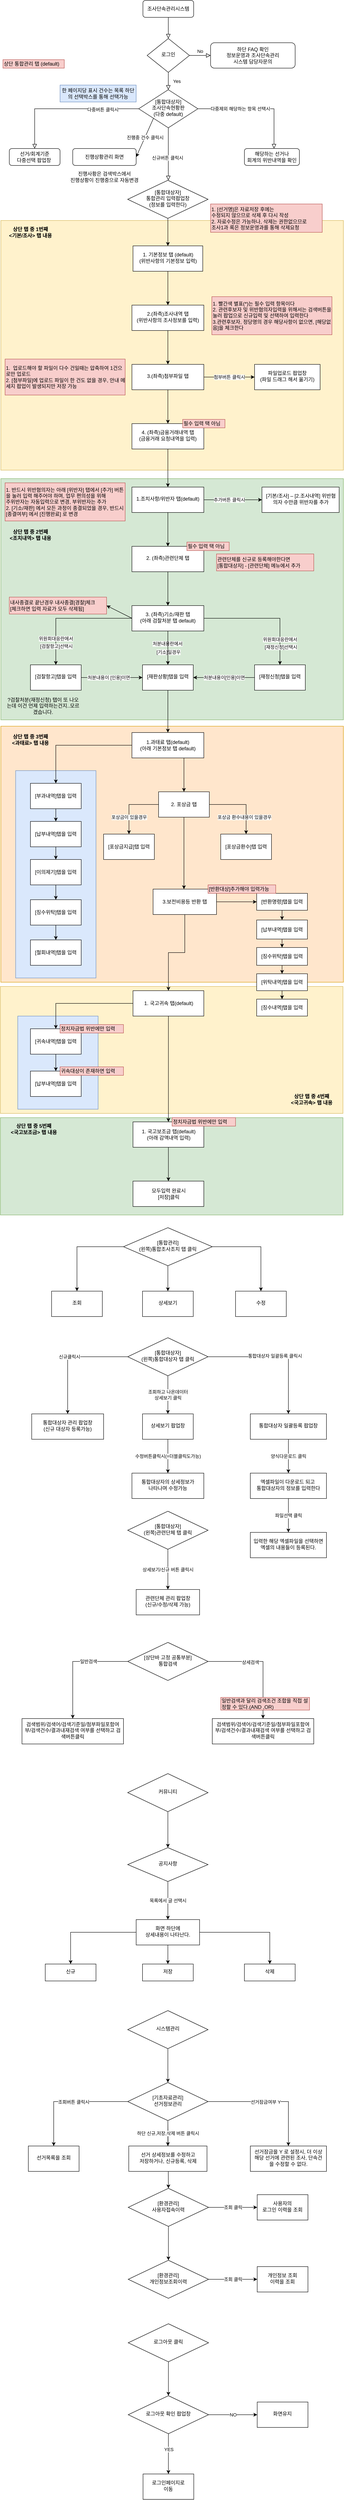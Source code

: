 <mxfile version="14.5.10" type="github">
  <diagram id="C5RBs43oDa-KdzZeNtuy" name="Page-1">
    <mxGraphModel dx="1422" dy="705" grid="1" gridSize="10" guides="1" tooltips="1" connect="1" arrows="1" fold="1" page="1" pageScale="1" pageWidth="827" pageHeight="1169" math="0" shadow="0">
      <root>
        <mxCell id="WIyWlLk6GJQsqaUBKTNV-0" />
        <mxCell id="WIyWlLk6GJQsqaUBKTNV-1" parent="WIyWlLk6GJQsqaUBKTNV-0" />
        <mxCell id="6jBMZ8I1oBQu_9AgyXMn-112" value="" style="rounded=0;whiteSpace=wrap;html=1;fillColor=#d5e8d4;strokeColor=#82b366;" vertex="1" parent="WIyWlLk6GJQsqaUBKTNV-1">
          <mxGeometry x="9" y="2710" width="810" height="230" as="geometry" />
        </mxCell>
        <mxCell id="6jBMZ8I1oBQu_9AgyXMn-110" value="" style="rounded=0;whiteSpace=wrap;html=1;fillColor=#fff2cc;strokeColor=#d6b656;" vertex="1" parent="WIyWlLk6GJQsqaUBKTNV-1">
          <mxGeometry x="9" y="2400" width="810" height="300" as="geometry" />
        </mxCell>
        <mxCell id="6jBMZ8I1oBQu_9AgyXMn-108" value="" style="rounded=0;whiteSpace=wrap;html=1;fillColor=#ffe6cc;strokeColor=#d79b00;" vertex="1" parent="WIyWlLk6GJQsqaUBKTNV-1">
          <mxGeometry x="10" y="1785" width="810" height="605" as="geometry" />
        </mxCell>
        <mxCell id="6jBMZ8I1oBQu_9AgyXMn-78" value="" style="endArrow=classic;html=1;exitX=0.5;exitY=1;exitDx=0;exitDy=0;entryX=0.5;entryY=0;entryDx=0;entryDy=0;" edge="1" parent="WIyWlLk6GJQsqaUBKTNV-1" source="6jBMZ8I1oBQu_9AgyXMn-67" target="6jBMZ8I1oBQu_9AgyXMn-77">
          <mxGeometry width="50" height="50" relative="1" as="geometry">
            <mxPoint x="490" y="5180" as="sourcePoint" />
            <mxPoint x="406" y="5230" as="targetPoint" />
          </mxGeometry>
        </mxCell>
        <mxCell id="6jBMZ8I1oBQu_9AgyXMn-10" value="" style="rounded=0;whiteSpace=wrap;html=1;fillColor=#dae8fc;strokeColor=#6c8ebf;" vertex="1" parent="WIyWlLk6GJQsqaUBKTNV-1">
          <mxGeometry x="50" y="2470" width="190" height="220" as="geometry" />
        </mxCell>
        <mxCell id="VF_8aTGz_swJNqBdA8Xl-92" value="" style="rounded=0;whiteSpace=wrap;html=1;fillColor=#dae8fc;strokeColor=#6c8ebf;" parent="WIyWlLk6GJQsqaUBKTNV-1" vertex="1">
          <mxGeometry x="45" y="1890" width="190" height="490" as="geometry" />
        </mxCell>
        <mxCell id="VF_8aTGz_swJNqBdA8Xl-57" value="" style="rounded=0;whiteSpace=wrap;html=1;fillColor=#d5e8d4;strokeColor=#82b366;" parent="WIyWlLk6GJQsqaUBKTNV-1" vertex="1">
          <mxGeometry x="10" y="1200" width="810" height="570" as="geometry" />
        </mxCell>
        <mxCell id="VF_8aTGz_swJNqBdA8Xl-43" value="" style="rounded=0;whiteSpace=wrap;html=1;fillColor=#fff2cc;strokeColor=#d6b656;" parent="WIyWlLk6GJQsqaUBKTNV-1" vertex="1">
          <mxGeometry x="10" y="590" width="810" height="590" as="geometry" />
        </mxCell>
        <mxCell id="WIyWlLk6GJQsqaUBKTNV-2" value="" style="rounded=0;html=1;jettySize=auto;orthogonalLoop=1;fontSize=11;endArrow=block;endFill=0;endSize=8;strokeWidth=1;shadow=0;labelBackgroundColor=none;edgeStyle=orthogonalEdgeStyle;" parent="WIyWlLk6GJQsqaUBKTNV-1" source="WIyWlLk6GJQsqaUBKTNV-3" target="WIyWlLk6GJQsqaUBKTNV-6" edge="1">
          <mxGeometry relative="1" as="geometry" />
        </mxCell>
        <mxCell id="WIyWlLk6GJQsqaUBKTNV-3" value="조사단속관리시스템" style="rounded=1;whiteSpace=wrap;html=1;fontSize=12;glass=0;strokeWidth=1;shadow=0;" parent="WIyWlLk6GJQsqaUBKTNV-1" vertex="1">
          <mxGeometry x="346" y="70" width="120" height="40" as="geometry" />
        </mxCell>
        <mxCell id="WIyWlLk6GJQsqaUBKTNV-4" value="Yes" style="rounded=0;html=1;jettySize=auto;orthogonalLoop=1;fontSize=11;endArrow=block;endFill=0;endSize=8;strokeWidth=1;shadow=0;labelBackgroundColor=none;edgeStyle=orthogonalEdgeStyle;" parent="WIyWlLk6GJQsqaUBKTNV-1" source="WIyWlLk6GJQsqaUBKTNV-6" target="WIyWlLk6GJQsqaUBKTNV-10" edge="1">
          <mxGeometry y="20" relative="1" as="geometry">
            <mxPoint as="offset" />
          </mxGeometry>
        </mxCell>
        <mxCell id="WIyWlLk6GJQsqaUBKTNV-5" value="No" style="edgeStyle=orthogonalEdgeStyle;rounded=0;html=1;jettySize=auto;orthogonalLoop=1;fontSize=11;endArrow=block;endFill=0;endSize=8;strokeWidth=1;shadow=0;labelBackgroundColor=none;" parent="WIyWlLk6GJQsqaUBKTNV-1" source="WIyWlLk6GJQsqaUBKTNV-6" target="WIyWlLk6GJQsqaUBKTNV-7" edge="1">
          <mxGeometry y="10" relative="1" as="geometry">
            <mxPoint as="offset" />
          </mxGeometry>
        </mxCell>
        <mxCell id="WIyWlLk6GJQsqaUBKTNV-6" value="로그인" style="rhombus;whiteSpace=wrap;html=1;shadow=0;fontFamily=Helvetica;fontSize=12;align=center;strokeWidth=1;spacing=6;spacingTop=-4;" parent="WIyWlLk6GJQsqaUBKTNV-1" vertex="1">
          <mxGeometry x="356" y="160" width="100" height="80" as="geometry" />
        </mxCell>
        <mxCell id="WIyWlLk6GJQsqaUBKTNV-7" value="하단 FAQ 확인&lt;br&gt;정보운영과 조사단속관리 &lt;br&gt;시스템 담당자문의" style="rounded=1;whiteSpace=wrap;html=1;fontSize=12;glass=0;strokeWidth=1;shadow=0;" parent="WIyWlLk6GJQsqaUBKTNV-1" vertex="1">
          <mxGeometry x="506" y="170" width="200" height="60" as="geometry" />
        </mxCell>
        <mxCell id="WIyWlLk6GJQsqaUBKTNV-8" value="" style="rounded=0;html=1;jettySize=auto;orthogonalLoop=1;fontSize=11;endArrow=block;endFill=0;endSize=8;strokeWidth=1;shadow=0;labelBackgroundColor=none;edgeStyle=orthogonalEdgeStyle;entryX=0.5;entryY=0;entryDx=0;entryDy=0;" parent="WIyWlLk6GJQsqaUBKTNV-1" edge="1">
          <mxGeometry x="0.758" y="44" relative="1" as="geometry">
            <mxPoint as="offset" />
            <mxPoint x="406" y="371" as="sourcePoint" />
            <mxPoint x="406" y="495" as="targetPoint" />
            <Array as="points" />
          </mxGeometry>
        </mxCell>
        <mxCell id="VF_8aTGz_swJNqBdA8Xl-21" value="신규버튼 클릭시" style="edgeLabel;html=1;align=center;verticalAlign=middle;resizable=0;points=[];" parent="WIyWlLk6GJQsqaUBKTNV-8" vertex="1" connectable="0">
          <mxGeometry x="0.136" y="-2" relative="1" as="geometry">
            <mxPoint as="offset" />
          </mxGeometry>
        </mxCell>
        <mxCell id="WIyWlLk6GJQsqaUBKTNV-9" value="" style="edgeStyle=orthogonalEdgeStyle;rounded=0;html=1;jettySize=auto;orthogonalLoop=1;fontSize=11;endArrow=block;endFill=0;endSize=8;strokeWidth=1;shadow=0;labelBackgroundColor=none;" parent="WIyWlLk6GJQsqaUBKTNV-1" source="WIyWlLk6GJQsqaUBKTNV-10" target="WIyWlLk6GJQsqaUBKTNV-12" edge="1">
          <mxGeometry y="10" relative="1" as="geometry">
            <mxPoint as="offset" />
            <Array as="points">
              <mxPoint x="656" y="326" />
            </Array>
          </mxGeometry>
        </mxCell>
        <mxCell id="VF_8aTGz_swJNqBdA8Xl-8" value="다중제외 해당하는 항목 선택시" style="edgeLabel;html=1;align=center;verticalAlign=middle;resizable=0;points=[];" parent="WIyWlLk6GJQsqaUBKTNV-9" vertex="1" connectable="0">
          <mxGeometry x="-0.275" relative="1" as="geometry">
            <mxPoint as="offset" />
          </mxGeometry>
        </mxCell>
        <mxCell id="WIyWlLk6GJQsqaUBKTNV-10" value="[통합대상자]&lt;br&gt;조사단속현황판&lt;br&gt;(다중 default)" style="rhombus;whiteSpace=wrap;html=1;shadow=0;fontFamily=Helvetica;fontSize=12;align=center;strokeWidth=1;spacing=6;spacingTop=-4;" parent="WIyWlLk6GJQsqaUBKTNV-1" vertex="1">
          <mxGeometry x="336" y="281" width="140" height="90" as="geometry" />
        </mxCell>
        <mxCell id="WIyWlLk6GJQsqaUBKTNV-12" value=" 해당하는 선거나 &lt;br&gt;회계의 위반내역을 확인" style="rounded=1;whiteSpace=wrap;html=1;fontSize=12;glass=0;strokeWidth=1;shadow=0;" parent="WIyWlLk6GJQsqaUBKTNV-1" vertex="1">
          <mxGeometry x="586" y="420" width="130" height="40" as="geometry" />
        </mxCell>
        <mxCell id="VF_8aTGz_swJNqBdA8Xl-0" value="한 페이지당 표시 건수는 목록 하단의 선택박스를 통해 선택가능" style="text;html=1;strokeColor=#6c8ebf;fillColor=#dae8fc;align=center;verticalAlign=middle;whiteSpace=wrap;rounded=0;" parent="WIyWlLk6GJQsqaUBKTNV-1" vertex="1">
          <mxGeometry x="150" y="270" width="180" height="40" as="geometry" />
        </mxCell>
        <mxCell id="VF_8aTGz_swJNqBdA8Xl-3" value="선거/회계기준 &lt;br&gt;다중선택 팝업창&amp;nbsp;" style="rounded=1;whiteSpace=wrap;html=1;fontSize=12;glass=0;strokeWidth=1;shadow=0;" parent="WIyWlLk6GJQsqaUBKTNV-1" vertex="1">
          <mxGeometry x="30" y="420" width="120" height="40" as="geometry" />
        </mxCell>
        <mxCell id="VF_8aTGz_swJNqBdA8Xl-4" value="" style="edgeStyle=orthogonalEdgeStyle;rounded=0;html=1;jettySize=auto;orthogonalLoop=1;fontSize=11;endArrow=block;endFill=0;endSize=8;strokeWidth=1;shadow=0;labelBackgroundColor=none;exitX=0;exitY=0.5;exitDx=0;exitDy=0;" parent="WIyWlLk6GJQsqaUBKTNV-1" source="WIyWlLk6GJQsqaUBKTNV-10" target="VF_8aTGz_swJNqBdA8Xl-3" edge="1">
          <mxGeometry x="-0.286" y="14" relative="1" as="geometry">
            <mxPoint as="offset" />
            <mxPoint x="486" y="336" as="sourcePoint" />
            <mxPoint x="636" y="420" as="targetPoint" />
          </mxGeometry>
        </mxCell>
        <mxCell id="VF_8aTGz_swJNqBdA8Xl-6" value="다중버튼 클릭시" style="edgeLabel;html=1;align=center;verticalAlign=middle;resizable=0;points=[];" parent="VF_8aTGz_swJNqBdA8Xl-4" vertex="1" connectable="0">
          <mxGeometry x="-0.498" y="2" relative="1" as="geometry">
            <mxPoint as="offset" />
          </mxGeometry>
        </mxCell>
        <mxCell id="VF_8aTGz_swJNqBdA8Xl-11" value="진행상황관리 화면" style="rounded=1;whiteSpace=wrap;html=1;fontSize=12;glass=0;strokeWidth=1;shadow=0;" parent="WIyWlLk6GJQsqaUBKTNV-1" vertex="1">
          <mxGeometry x="180" y="420" width="150" height="40" as="geometry" />
        </mxCell>
        <mxCell id="VF_8aTGz_swJNqBdA8Xl-15" value="진행중 건수 클릭시" style="endArrow=classic;html=1;exitX=0;exitY=1;exitDx=0;exitDy=0;entryX=1;entryY=0.5;entryDx=0;entryDy=0;" parent="WIyWlLk6GJQsqaUBKTNV-1" source="WIyWlLk6GJQsqaUBKTNV-10" target="VF_8aTGz_swJNqBdA8Xl-11" edge="1">
          <mxGeometry width="50" height="50" relative="1" as="geometry">
            <mxPoint x="310" y="500" as="sourcePoint" />
            <mxPoint x="360" y="450" as="targetPoint" />
          </mxGeometry>
        </mxCell>
        <mxCell id="VF_8aTGz_swJNqBdA8Xl-26" value="" style="edgeStyle=orthogonalEdgeStyle;rounded=0;orthogonalLoop=1;jettySize=auto;html=1;" parent="WIyWlLk6GJQsqaUBKTNV-1" source="VF_8aTGz_swJNqBdA8Xl-17" target="VF_8aTGz_swJNqBdA8Xl-25" edge="1">
          <mxGeometry relative="1" as="geometry" />
        </mxCell>
        <mxCell id="VF_8aTGz_swJNqBdA8Xl-17" value="[통합대상자]&lt;br&gt;통합관리 입력팝업창&lt;br&gt;(정보를 입력한다)" style="rhombus;whiteSpace=wrap;html=1;shadow=0;fontFamily=Helvetica;fontSize=12;align=center;strokeWidth=1;spacing=6;spacingTop=-4;" parent="WIyWlLk6GJQsqaUBKTNV-1" vertex="1">
          <mxGeometry x="310" y="495" width="190" height="90" as="geometry" />
        </mxCell>
        <mxCell id="VF_8aTGz_swJNqBdA8Xl-18" value="진행사황은 검색박스에서&lt;br&gt;진행상황이 진행중으로 자동변경" style="text;html=1;strokeColor=none;fillColor=none;align=center;verticalAlign=middle;whiteSpace=wrap;rounded=0;" parent="WIyWlLk6GJQsqaUBKTNV-1" vertex="1">
          <mxGeometry x="165" y="470" width="180" height="34" as="geometry" />
        </mxCell>
        <mxCell id="VF_8aTGz_swJNqBdA8Xl-22" value="1. [선거명]은 자료저장 후에는 &lt;br&gt;수정되지 않으므로 삭제 후 다시 작성&lt;br&gt;2. 자료수정은 가능하나, 삭제는 권한없으므로&lt;br&gt;조사1과 록은 정보운영과를 통해 삭제요청" style="text;html=1;strokeColor=#b85450;fillColor=#f8cecc;align=left;verticalAlign=middle;whiteSpace=wrap;rounded=0;" parent="WIyWlLk6GJQsqaUBKTNV-1" vertex="1">
          <mxGeometry x="506" y="551" width="264" height="67" as="geometry" />
        </mxCell>
        <mxCell id="VF_8aTGz_swJNqBdA8Xl-28" value="" style="edgeStyle=orthogonalEdgeStyle;rounded=0;orthogonalLoop=1;jettySize=auto;html=1;" parent="WIyWlLk6GJQsqaUBKTNV-1" source="VF_8aTGz_swJNqBdA8Xl-25" target="VF_8aTGz_swJNqBdA8Xl-27" edge="1">
          <mxGeometry relative="1" as="geometry" />
        </mxCell>
        <mxCell id="VF_8aTGz_swJNqBdA8Xl-25" value="1. 기본정보 탭 (default)&lt;br&gt;(위반사항의 기본정보 입력)" style="whiteSpace=wrap;html=1;shadow=0;strokeWidth=1;spacing=6;spacingTop=-4;" parent="WIyWlLk6GJQsqaUBKTNV-1" vertex="1">
          <mxGeometry x="322.5" y="650" width="165" height="60" as="geometry" />
        </mxCell>
        <mxCell id="VF_8aTGz_swJNqBdA8Xl-30" value="" style="edgeStyle=orthogonalEdgeStyle;rounded=0;orthogonalLoop=1;jettySize=auto;html=1;" parent="WIyWlLk6GJQsqaUBKTNV-1" source="VF_8aTGz_swJNqBdA8Xl-27" target="VF_8aTGz_swJNqBdA8Xl-29" edge="1">
          <mxGeometry relative="1" as="geometry" />
        </mxCell>
        <mxCell id="VF_8aTGz_swJNqBdA8Xl-27" value="2.(좌측)조사내역 탭&lt;br&gt;(위반사항의 조사정보를 입력)" style="whiteSpace=wrap;html=1;shadow=0;strokeWidth=1;spacing=6;spacingTop=-4;" parent="WIyWlLk6GJQsqaUBKTNV-1" vertex="1">
          <mxGeometry x="320" y="790" width="170" height="60" as="geometry" />
        </mxCell>
        <mxCell id="VF_8aTGz_swJNqBdA8Xl-33" value="첨부버튼 클릭시" style="edgeStyle=orthogonalEdgeStyle;rounded=0;orthogonalLoop=1;jettySize=auto;html=1;" parent="WIyWlLk6GJQsqaUBKTNV-1" source="VF_8aTGz_swJNqBdA8Xl-29" target="VF_8aTGz_swJNqBdA8Xl-32" edge="1">
          <mxGeometry relative="1" as="geometry" />
        </mxCell>
        <mxCell id="VF_8aTGz_swJNqBdA8Xl-36" value="" style="edgeStyle=orthogonalEdgeStyle;rounded=0;orthogonalLoop=1;jettySize=auto;html=1;" parent="WIyWlLk6GJQsqaUBKTNV-1" source="VF_8aTGz_swJNqBdA8Xl-29" target="VF_8aTGz_swJNqBdA8Xl-35" edge="1">
          <mxGeometry relative="1" as="geometry" />
        </mxCell>
        <mxCell id="VF_8aTGz_swJNqBdA8Xl-29" value="3.(좌측)첨부파일 탭" style="whiteSpace=wrap;html=1;shadow=0;strokeWidth=1;spacing=6;spacingTop=-4;" parent="WIyWlLk6GJQsqaUBKTNV-1" vertex="1">
          <mxGeometry x="320" y="930" width="170" height="60" as="geometry" />
        </mxCell>
        <mxCell id="VF_8aTGz_swJNqBdA8Xl-31" value="1. 빨간색 별표(*)는 필수 입력 항목이다&lt;br&gt;2. 관련후보자 및 위반혐의자입력을 위해서는 검색버튼을 눌러 팝업으로 신규입력 및 선택하여 입력한다&lt;br&gt;3.관련후보자, 정당명의 경우 해당사항이 없으면, [해당없음]을 체크한다" style="text;html=1;strokeColor=#b85450;fillColor=#f8cecc;align=left;verticalAlign=middle;whiteSpace=wrap;rounded=0;" parent="WIyWlLk6GJQsqaUBKTNV-1" vertex="1">
          <mxGeometry x="509" y="770" width="284" height="90" as="geometry" />
        </mxCell>
        <mxCell id="VF_8aTGz_swJNqBdA8Xl-32" value="파일업로드 팝업창&lt;br&gt;(파일 드래그 해서 옮기기)" style="whiteSpace=wrap;html=1;shadow=0;strokeWidth=1;spacing=6;spacingTop=-4;" parent="WIyWlLk6GJQsqaUBKTNV-1" vertex="1">
          <mxGeometry x="610" y="930" width="155" height="60" as="geometry" />
        </mxCell>
        <mxCell id="VF_8aTGz_swJNqBdA8Xl-34" value="1.&amp;nbsp; 업로드해야 할 파일이 다수 건일때는 압축하여 1건으로만 업로드&lt;br&gt;2.&amp;nbsp;[첨부파일]에 업로드 파일이 한 건도 없을 경우, 안내 메세지 팝업이 발생되지만 저장 가능" style="text;html=1;strokeColor=#b85450;fillColor=#f8cecc;align=left;verticalAlign=middle;whiteSpace=wrap;rounded=0;" parent="WIyWlLk6GJQsqaUBKTNV-1" vertex="1">
          <mxGeometry x="20" y="917.5" width="284" height="85" as="geometry" />
        </mxCell>
        <mxCell id="VF_8aTGz_swJNqBdA8Xl-38" value="" style="edgeStyle=orthogonalEdgeStyle;rounded=0;orthogonalLoop=1;jettySize=auto;html=1;" parent="WIyWlLk6GJQsqaUBKTNV-1" source="VF_8aTGz_swJNqBdA8Xl-35" target="VF_8aTGz_swJNqBdA8Xl-37" edge="1">
          <mxGeometry relative="1" as="geometry" />
        </mxCell>
        <mxCell id="VF_8aTGz_swJNqBdA8Xl-35" value="4. (좌측)금융거래내역 탭&lt;br&gt;(금융거래 요청내역을 입력)" style="whiteSpace=wrap;html=1;shadow=0;strokeWidth=1;spacing=6;spacingTop=-4;" parent="WIyWlLk6GJQsqaUBKTNV-1" vertex="1">
          <mxGeometry x="320" y="1070" width="170" height="60" as="geometry" />
        </mxCell>
        <mxCell id="VF_8aTGz_swJNqBdA8Xl-47" value="" style="edgeStyle=orthogonalEdgeStyle;rounded=0;orthogonalLoop=1;jettySize=auto;html=1;" parent="WIyWlLk6GJQsqaUBKTNV-1" source="VF_8aTGz_swJNqBdA8Xl-37" target="VF_8aTGz_swJNqBdA8Xl-46" edge="1">
          <mxGeometry relative="1" as="geometry" />
        </mxCell>
        <mxCell id="VF_8aTGz_swJNqBdA8Xl-48" value="추가버튼 클릭시" style="edgeLabel;html=1;align=center;verticalAlign=middle;resizable=0;points=[];" parent="VF_8aTGz_swJNqBdA8Xl-47" vertex="1" connectable="0">
          <mxGeometry x="0.189" y="2" relative="1" as="geometry">
            <mxPoint x="-22" y="2" as="offset" />
          </mxGeometry>
        </mxCell>
        <mxCell id="VF_8aTGz_swJNqBdA8Xl-52" value="" style="edgeStyle=orthogonalEdgeStyle;rounded=0;orthogonalLoop=1;jettySize=auto;html=1;" parent="WIyWlLk6GJQsqaUBKTNV-1" source="VF_8aTGz_swJNqBdA8Xl-37" target="VF_8aTGz_swJNqBdA8Xl-51" edge="1">
          <mxGeometry relative="1" as="geometry" />
        </mxCell>
        <mxCell id="VF_8aTGz_swJNqBdA8Xl-37" value="1.조치사항/위반자 탭(default)" style="whiteSpace=wrap;html=1;shadow=0;strokeWidth=1;spacing=6;spacingTop=-4;" parent="WIyWlLk6GJQsqaUBKTNV-1" vertex="1">
          <mxGeometry x="320" y="1220" width="170" height="60" as="geometry" />
        </mxCell>
        <mxCell id="VF_8aTGz_swJNqBdA8Xl-39" value="필수 입력 택 아님" style="text;html=1;strokeColor=#b85450;fillColor=#f8cecc;align=left;verticalAlign=middle;whiteSpace=wrap;rounded=0;" parent="WIyWlLk6GJQsqaUBKTNV-1" vertex="1">
          <mxGeometry x="440" y="1060" width="100" height="20" as="geometry" />
        </mxCell>
        <mxCell id="VF_8aTGz_swJNqBdA8Xl-44" value="&lt;b&gt;상단 탭 중 1번째 &lt;br&gt;&amp;lt;기본/조사&amp;gt; 탭 내용&lt;/b&gt;" style="text;html=1;strokeColor=none;fillColor=none;align=center;verticalAlign=middle;whiteSpace=wrap;rounded=0;" parent="WIyWlLk6GJQsqaUBKTNV-1" vertex="1">
          <mxGeometry x="20" y="601" width="120" height="34" as="geometry" />
        </mxCell>
        <mxCell id="VF_8aTGz_swJNqBdA8Xl-46" value="&lt;span style=&quot;text-align: left&quot;&gt;[기본/조사] – [2.조사내역] 위반혐의자 수만큼 &lt;/span&gt;위반자를 추가" style="whiteSpace=wrap;html=1;shadow=0;strokeWidth=1;spacing=6;spacingTop=-4;" parent="WIyWlLk6GJQsqaUBKTNV-1" vertex="1">
          <mxGeometry x="627.5" y="1220" width="182.5" height="60" as="geometry" />
        </mxCell>
        <mxCell id="VF_8aTGz_swJNqBdA8Xl-50" value="1. 반드시 위반혐의자는 아래 [위반자] 탭에서 [추가] 버튼을 눌러 입력 해주어야 하며, 업무 편의성을 위해&lt;br&gt; 주위반자는 자동입력으로 변경, 부위반자는 추가&lt;br&gt;2. [기소/재판] 에서 모든 과정이 종결되었을 경우, 반드시 [종결여부] 에서 [진행완료] 로 변경" style="text;html=1;strokeColor=#b85450;fillColor=#f8cecc;align=left;verticalAlign=middle;whiteSpace=wrap;rounded=0;" parent="WIyWlLk6GJQsqaUBKTNV-1" vertex="1">
          <mxGeometry x="20" y="1210" width="284" height="90" as="geometry" />
        </mxCell>
        <mxCell id="VF_8aTGz_swJNqBdA8Xl-56" value="" style="edgeStyle=orthogonalEdgeStyle;rounded=0;orthogonalLoop=1;jettySize=auto;html=1;" parent="WIyWlLk6GJQsqaUBKTNV-1" source="VF_8aTGz_swJNqBdA8Xl-51" target="VF_8aTGz_swJNqBdA8Xl-55" edge="1">
          <mxGeometry relative="1" as="geometry" />
        </mxCell>
        <mxCell id="VF_8aTGz_swJNqBdA8Xl-51" value="2. (좌측)관련단체 탭" style="whiteSpace=wrap;html=1;shadow=0;strokeWidth=1;spacing=6;spacingTop=-4;" parent="WIyWlLk6GJQsqaUBKTNV-1" vertex="1">
          <mxGeometry x="320" y="1360" width="170" height="60" as="geometry" />
        </mxCell>
        <mxCell id="VF_8aTGz_swJNqBdA8Xl-53" value="필수 입력 택 아님" style="text;html=1;strokeColor=#b85450;fillColor=#f8cecc;align=left;verticalAlign=middle;whiteSpace=wrap;rounded=0;" parent="WIyWlLk6GJQsqaUBKTNV-1" vertex="1">
          <mxGeometry x="450" y="1350" width="100" height="20" as="geometry" />
        </mxCell>
        <mxCell id="VF_8aTGz_swJNqBdA8Xl-54" value="관련단체를 신규로 등록해야한다면 &lt;br&gt;[통합대상자] - [관련단체] 메뉴에서 추가" style="text;html=1;strokeColor=#b85450;fillColor=#f8cecc;align=left;verticalAlign=middle;whiteSpace=wrap;rounded=0;" parent="WIyWlLk6GJQsqaUBKTNV-1" vertex="1">
          <mxGeometry x="520" y="1378" width="230" height="40" as="geometry" />
        </mxCell>
        <mxCell id="VF_8aTGz_swJNqBdA8Xl-60" value="" style="edgeStyle=orthogonalEdgeStyle;rounded=0;orthogonalLoop=1;jettySize=auto;html=1;" parent="WIyWlLk6GJQsqaUBKTNV-1" source="VF_8aTGz_swJNqBdA8Xl-55" target="VF_8aTGz_swJNqBdA8Xl-59" edge="1">
          <mxGeometry relative="1" as="geometry" />
        </mxCell>
        <mxCell id="VF_8aTGz_swJNqBdA8Xl-72" value="처분내용란에서" style="edgeLabel;html=1;align=center;verticalAlign=middle;resizable=0;points=[];" parent="VF_8aTGz_swJNqBdA8Xl-60" vertex="1" connectable="0">
          <mxGeometry x="-0.265" y="-1" relative="1" as="geometry">
            <mxPoint as="offset" />
          </mxGeometry>
        </mxCell>
        <mxCell id="VF_8aTGz_swJNqBdA8Xl-73" value="[기소]일경우" style="edgeLabel;html=1;align=center;verticalAlign=middle;resizable=0;points=[];" parent="VF_8aTGz_swJNqBdA8Xl-60" vertex="1" connectable="0">
          <mxGeometry x="0.235" y="1" relative="1" as="geometry">
            <mxPoint as="offset" />
          </mxGeometry>
        </mxCell>
        <mxCell id="VF_8aTGz_swJNqBdA8Xl-62" value="" style="edgeStyle=orthogonalEdgeStyle;rounded=0;orthogonalLoop=1;jettySize=auto;html=1;" parent="WIyWlLk6GJQsqaUBKTNV-1" source="VF_8aTGz_swJNqBdA8Xl-55" target="VF_8aTGz_swJNqBdA8Xl-61" edge="1">
          <mxGeometry relative="1" as="geometry" />
        </mxCell>
        <mxCell id="VF_8aTGz_swJNqBdA8Xl-65" value="[검찰항고]선택시" style="edgeLabel;html=1;align=center;verticalAlign=middle;resizable=0;points=[];" parent="VF_8aTGz_swJNqBdA8Xl-62" vertex="1" connectable="0">
          <mxGeometry x="0.696" y="1" relative="1" as="geometry">
            <mxPoint as="offset" />
          </mxGeometry>
        </mxCell>
        <mxCell id="VF_8aTGz_swJNqBdA8Xl-67" value="위원회대응란에서" style="edgeLabel;html=1;align=center;verticalAlign=middle;resizable=0;points=[];" parent="VF_8aTGz_swJNqBdA8Xl-62" vertex="1" connectable="0">
          <mxGeometry x="0.531" relative="1" as="geometry">
            <mxPoint y="6" as="offset" />
          </mxGeometry>
        </mxCell>
        <mxCell id="VF_8aTGz_swJNqBdA8Xl-64" value="" style="edgeStyle=orthogonalEdgeStyle;rounded=0;orthogonalLoop=1;jettySize=auto;html=1;" parent="WIyWlLk6GJQsqaUBKTNV-1" source="VF_8aTGz_swJNqBdA8Xl-55" target="VF_8aTGz_swJNqBdA8Xl-63" edge="1">
          <mxGeometry relative="1" as="geometry" />
        </mxCell>
        <mxCell id="VF_8aTGz_swJNqBdA8Xl-70" value="위원회대응란에서" style="edgeLabel;html=1;align=center;verticalAlign=middle;resizable=0;points=[];" parent="VF_8aTGz_swJNqBdA8Xl-64" vertex="1" connectable="0">
          <mxGeometry x="0.541" y="-2" relative="1" as="geometry">
            <mxPoint x="2" y="6" as="offset" />
          </mxGeometry>
        </mxCell>
        <mxCell id="VF_8aTGz_swJNqBdA8Xl-71" value="[재정신청]선택시" style="edgeLabel;html=1;align=center;verticalAlign=middle;resizable=0;points=[];" parent="VF_8aTGz_swJNqBdA8Xl-64" vertex="1" connectable="0">
          <mxGeometry x="0.706" y="2" relative="1" as="geometry">
            <mxPoint as="offset" />
          </mxGeometry>
        </mxCell>
        <mxCell id="VF_8aTGz_swJNqBdA8Xl-80" style="edgeStyle=orthogonalEdgeStyle;rounded=0;orthogonalLoop=1;jettySize=auto;html=1;" parent="WIyWlLk6GJQsqaUBKTNV-1" source="VF_8aTGz_swJNqBdA8Xl-55" edge="1">
          <mxGeometry relative="1" as="geometry">
            <mxPoint x="405" y="1800" as="targetPoint" />
          </mxGeometry>
        </mxCell>
        <mxCell id="VF_8aTGz_swJNqBdA8Xl-55" value="3. (좌측)기소/재판 탭&lt;br&gt;(아래 검찰처분 탭 default)" style="whiteSpace=wrap;html=1;shadow=0;strokeWidth=1;spacing=6;spacingTop=-4;" parent="WIyWlLk6GJQsqaUBKTNV-1" vertex="1">
          <mxGeometry x="320" y="1500" width="170" height="60" as="geometry" />
        </mxCell>
        <mxCell id="VF_8aTGz_swJNqBdA8Xl-58" value="&lt;b&gt;상단 탭 중 2번째 &lt;br&gt;&amp;lt;조치내역&amp;gt; 탭 내용&lt;/b&gt;" style="text;html=1;strokeColor=none;fillColor=none;align=center;verticalAlign=middle;whiteSpace=wrap;rounded=0;" parent="WIyWlLk6GJQsqaUBKTNV-1" vertex="1">
          <mxGeometry x="20" y="1316" width="120" height="34" as="geometry" />
        </mxCell>
        <mxCell id="VF_8aTGz_swJNqBdA8Xl-59" value="[재판상황]탭을 입력" style="whiteSpace=wrap;html=1;shadow=0;strokeWidth=1;spacing=6;spacingTop=-4;" parent="WIyWlLk6GJQsqaUBKTNV-1" vertex="1">
          <mxGeometry x="345" y="1640" width="120" height="60" as="geometry" />
        </mxCell>
        <mxCell id="VF_8aTGz_swJNqBdA8Xl-61" value="[검찰항고]탭을 입력" style="whiteSpace=wrap;html=1;shadow=0;strokeWidth=1;spacing=6;spacingTop=-4;" parent="WIyWlLk6GJQsqaUBKTNV-1" vertex="1">
          <mxGeometry x="80" y="1640" width="120" height="60" as="geometry" />
        </mxCell>
        <mxCell id="VF_8aTGz_swJNqBdA8Xl-63" value="[재정신청]탭을 입력" style="whiteSpace=wrap;html=1;shadow=0;strokeWidth=1;spacing=6;spacingTop=-4;" parent="WIyWlLk6GJQsqaUBKTNV-1" vertex="1">
          <mxGeometry x="610" y="1640" width="120" height="60" as="geometry" />
        </mxCell>
        <mxCell id="VF_8aTGz_swJNqBdA8Xl-74" value="내사종결로 끝난경우 내사종결[경찰]체크&lt;br&gt;[체크하면 입력 자료가 모두 삭제됨]" style="text;html=1;strokeColor=#b85450;fillColor=#f8cecc;align=left;verticalAlign=middle;whiteSpace=wrap;rounded=0;" parent="WIyWlLk6GJQsqaUBKTNV-1" vertex="1">
          <mxGeometry x="30" y="1480" width="230" height="40" as="geometry" />
        </mxCell>
        <mxCell id="VF_8aTGz_swJNqBdA8Xl-75" value="" style="endArrow=classic;html=1;entryX=1;entryY=0.5;entryDx=0;entryDy=0;exitX=0;exitY=0.5;exitDx=0;exitDy=0;" parent="WIyWlLk6GJQsqaUBKTNV-1" source="VF_8aTGz_swJNqBdA8Xl-55" target="VF_8aTGz_swJNqBdA8Xl-74" edge="1">
          <mxGeometry width="50" height="50" relative="1" as="geometry">
            <mxPoint x="310" y="1640" as="sourcePoint" />
            <mxPoint x="360" y="1590" as="targetPoint" />
          </mxGeometry>
        </mxCell>
        <mxCell id="VF_8aTGz_swJNqBdA8Xl-76" value="처분내용이 [인용]이면" style="endArrow=classic;html=1;exitX=1;exitY=0.5;exitDx=0;exitDy=0;entryX=0;entryY=0.5;entryDx=0;entryDy=0;" parent="WIyWlLk6GJQsqaUBKTNV-1" source="VF_8aTGz_swJNqBdA8Xl-61" edge="1">
          <mxGeometry x="-0.111" width="50" height="50" relative="1" as="geometry">
            <mxPoint x="210" y="1670" as="sourcePoint" />
            <mxPoint x="345" y="1670" as="targetPoint" />
            <mxPoint as="offset" />
          </mxGeometry>
        </mxCell>
        <mxCell id="VF_8aTGz_swJNqBdA8Xl-77" value="처분내용이[인용]이면" style="endArrow=classic;html=1;exitX=0;exitY=0.5;exitDx=0;exitDy=0;entryX=1;entryY=0.5;entryDx=0;entryDy=0;" parent="WIyWlLk6GJQsqaUBKTNV-1" source="VF_8aTGz_swJNqBdA8Xl-63" target="VF_8aTGz_swJNqBdA8Xl-59" edge="1">
          <mxGeometry width="50" height="50" relative="1" as="geometry">
            <mxPoint x="310" y="1640" as="sourcePoint" />
            <mxPoint x="360" y="1590" as="targetPoint" />
          </mxGeometry>
        </mxCell>
        <mxCell id="VF_8aTGz_swJNqBdA8Xl-78" value="?검찰처분(재정신청) 탭이 또 나오는데 이건 언제 입력하는건지..모르겠습니다." style="text;html=1;strokeColor=none;fillColor=none;align=center;verticalAlign=middle;whiteSpace=wrap;rounded=0;" parent="WIyWlLk6GJQsqaUBKTNV-1" vertex="1">
          <mxGeometry x="20" y="1720" width="180" height="34" as="geometry" />
        </mxCell>
        <mxCell id="VF_8aTGz_swJNqBdA8Xl-83" value="" style="edgeStyle=orthogonalEdgeStyle;rounded=0;orthogonalLoop=1;jettySize=auto;html=1;" parent="WIyWlLk6GJQsqaUBKTNV-1" source="VF_8aTGz_swJNqBdA8Xl-81" target="VF_8aTGz_swJNqBdA8Xl-82" edge="1">
          <mxGeometry relative="1" as="geometry" />
        </mxCell>
        <mxCell id="VF_8aTGz_swJNqBdA8Xl-94" value="" style="edgeStyle=orthogonalEdgeStyle;rounded=0;orthogonalLoop=1;jettySize=auto;html=1;" parent="WIyWlLk6GJQsqaUBKTNV-1" source="VF_8aTGz_swJNqBdA8Xl-81" target="VF_8aTGz_swJNqBdA8Xl-93" edge="1">
          <mxGeometry relative="1" as="geometry">
            <Array as="points">
              <mxPoint x="443" y="1900" />
              <mxPoint x="443" y="1900" />
            </Array>
          </mxGeometry>
        </mxCell>
        <mxCell id="VF_8aTGz_swJNqBdA8Xl-81" value="1.과태료 탭(default)&lt;br&gt;(아래 기본정보 탭 default)" style="rounded=0;whiteSpace=wrap;html=1;" parent="WIyWlLk6GJQsqaUBKTNV-1" vertex="1">
          <mxGeometry x="320" y="1800" width="170" height="60" as="geometry" />
        </mxCell>
        <mxCell id="VF_8aTGz_swJNqBdA8Xl-85" value="" style="edgeStyle=orthogonalEdgeStyle;rounded=0;orthogonalLoop=1;jettySize=auto;html=1;" parent="WIyWlLk6GJQsqaUBKTNV-1" source="VF_8aTGz_swJNqBdA8Xl-82" target="VF_8aTGz_swJNqBdA8Xl-84" edge="1">
          <mxGeometry relative="1" as="geometry" />
        </mxCell>
        <mxCell id="VF_8aTGz_swJNqBdA8Xl-82" value="[부과내역]탭을 입력" style="whiteSpace=wrap;html=1;rounded=0;" parent="WIyWlLk6GJQsqaUBKTNV-1" vertex="1">
          <mxGeometry x="80" y="1920" width="120" height="60" as="geometry" />
        </mxCell>
        <mxCell id="VF_8aTGz_swJNqBdA8Xl-87" value="" style="edgeStyle=orthogonalEdgeStyle;rounded=0;orthogonalLoop=1;jettySize=auto;html=1;" parent="WIyWlLk6GJQsqaUBKTNV-1" source="VF_8aTGz_swJNqBdA8Xl-84" target="VF_8aTGz_swJNqBdA8Xl-86" edge="1">
          <mxGeometry relative="1" as="geometry" />
        </mxCell>
        <mxCell id="VF_8aTGz_swJNqBdA8Xl-84" value="[납부내역]탭을 입력" style="whiteSpace=wrap;html=1;rounded=0;" parent="WIyWlLk6GJQsqaUBKTNV-1" vertex="1">
          <mxGeometry x="80" y="2010" width="120" height="60" as="geometry" />
        </mxCell>
        <mxCell id="VF_8aTGz_swJNqBdA8Xl-89" value="" style="edgeStyle=orthogonalEdgeStyle;rounded=0;orthogonalLoop=1;jettySize=auto;html=1;" parent="WIyWlLk6GJQsqaUBKTNV-1" source="VF_8aTGz_swJNqBdA8Xl-86" target="VF_8aTGz_swJNqBdA8Xl-88" edge="1">
          <mxGeometry relative="1" as="geometry" />
        </mxCell>
        <mxCell id="VF_8aTGz_swJNqBdA8Xl-86" value="[이의제기]탭을 입력" style="whiteSpace=wrap;html=1;rounded=0;" parent="WIyWlLk6GJQsqaUBKTNV-1" vertex="1">
          <mxGeometry x="80" y="2100" width="120" height="60" as="geometry" />
        </mxCell>
        <mxCell id="VF_8aTGz_swJNqBdA8Xl-91" value="" style="edgeStyle=orthogonalEdgeStyle;rounded=0;orthogonalLoop=1;jettySize=auto;html=1;" parent="WIyWlLk6GJQsqaUBKTNV-1" source="VF_8aTGz_swJNqBdA8Xl-88" target="VF_8aTGz_swJNqBdA8Xl-90" edge="1">
          <mxGeometry relative="1" as="geometry" />
        </mxCell>
        <mxCell id="VF_8aTGz_swJNqBdA8Xl-88" value="[징수위탁]탭을 입력" style="whiteSpace=wrap;html=1;rounded=0;" parent="WIyWlLk6GJQsqaUBKTNV-1" vertex="1">
          <mxGeometry x="80" y="2195" width="120" height="60" as="geometry" />
        </mxCell>
        <mxCell id="VF_8aTGz_swJNqBdA8Xl-90" value="[철회내역]탭을 입력" style="whiteSpace=wrap;html=1;rounded=0;" parent="WIyWlLk6GJQsqaUBKTNV-1" vertex="1">
          <mxGeometry x="80" y="2290" width="120" height="60" as="geometry" />
        </mxCell>
        <mxCell id="VF_8aTGz_swJNqBdA8Xl-96" value="" style="edgeStyle=orthogonalEdgeStyle;rounded=0;orthogonalLoop=1;jettySize=auto;html=1;" parent="WIyWlLk6GJQsqaUBKTNV-1" source="VF_8aTGz_swJNqBdA8Xl-93" target="VF_8aTGz_swJNqBdA8Xl-95" edge="1">
          <mxGeometry relative="1" as="geometry" />
        </mxCell>
        <mxCell id="VF_8aTGz_swJNqBdA8Xl-97" value="포상금이 있을경우" style="edgeLabel;html=1;align=center;verticalAlign=middle;resizable=0;points=[];" parent="VF_8aTGz_swJNqBdA8Xl-96" vertex="1" connectable="0">
          <mxGeometry x="0.323" y="2" relative="1" as="geometry">
            <mxPoint x="-2" y="7" as="offset" />
          </mxGeometry>
        </mxCell>
        <mxCell id="VF_8aTGz_swJNqBdA8Xl-99" value="" style="edgeStyle=orthogonalEdgeStyle;rounded=0;orthogonalLoop=1;jettySize=auto;html=1;" parent="WIyWlLk6GJQsqaUBKTNV-1" source="VF_8aTGz_swJNqBdA8Xl-93" target="VF_8aTGz_swJNqBdA8Xl-98" edge="1">
          <mxGeometry relative="1" as="geometry" />
        </mxCell>
        <mxCell id="VF_8aTGz_swJNqBdA8Xl-100" value="포상금 환수내용이 있을경우" style="edgeLabel;html=1;align=center;verticalAlign=middle;resizable=0;points=[];" parent="VF_8aTGz_swJNqBdA8Xl-99" vertex="1" connectable="0">
          <mxGeometry x="0.702" y="-2" relative="1" as="geometry">
            <mxPoint x="-2" y="-17" as="offset" />
          </mxGeometry>
        </mxCell>
        <mxCell id="VF_8aTGz_swJNqBdA8Xl-93" value="2. 포상금 탭" style="whiteSpace=wrap;html=1;rounded=0;" parent="WIyWlLk6GJQsqaUBKTNV-1" vertex="1">
          <mxGeometry x="383" y="1940" width="120" height="60" as="geometry" />
        </mxCell>
        <mxCell id="VF_8aTGz_swJNqBdA8Xl-95" value="[포상금지급]탭 입력" style="whiteSpace=wrap;html=1;rounded=0;" parent="WIyWlLk6GJQsqaUBKTNV-1" vertex="1">
          <mxGeometry x="253" y="2040" width="120" height="60" as="geometry" />
        </mxCell>
        <mxCell id="VF_8aTGz_swJNqBdA8Xl-98" value="[포상금환수]탭 입력" style="whiteSpace=wrap;html=1;rounded=0;" parent="WIyWlLk6GJQsqaUBKTNV-1" vertex="1">
          <mxGeometry x="530" y="2040" width="120" height="60" as="geometry" />
        </mxCell>
        <mxCell id="6jBMZ8I1oBQu_9AgyXMn-1" value="" style="edgeStyle=orthogonalEdgeStyle;rounded=0;orthogonalLoop=1;jettySize=auto;html=1;" edge="1" parent="WIyWlLk6GJQsqaUBKTNV-1" source="VF_8aTGz_swJNqBdA8Xl-101" target="6jBMZ8I1oBQu_9AgyXMn-0">
          <mxGeometry relative="1" as="geometry" />
        </mxCell>
        <mxCell id="6jBMZ8I1oBQu_9AgyXMn-97" value="" style="edgeStyle=orthogonalEdgeStyle;rounded=0;orthogonalLoop=1;jettySize=auto;html=1;" edge="1" parent="WIyWlLk6GJQsqaUBKTNV-1" source="VF_8aTGz_swJNqBdA8Xl-101" target="6jBMZ8I1oBQu_9AgyXMn-96">
          <mxGeometry relative="1" as="geometry" />
        </mxCell>
        <mxCell id="VF_8aTGz_swJNqBdA8Xl-101" value="3.보전비용등 반환 탭" style="whiteSpace=wrap;html=1;rounded=0;" parent="WIyWlLk6GJQsqaUBKTNV-1" vertex="1">
          <mxGeometry x="370" y="2170" width="150" height="60" as="geometry" />
        </mxCell>
        <mxCell id="VF_8aTGz_swJNqBdA8Xl-103" value="" style="endArrow=classic;html=1;exitX=0.5;exitY=1;exitDx=0;exitDy=0;" parent="WIyWlLk6GJQsqaUBKTNV-1" source="VF_8aTGz_swJNqBdA8Xl-93" edge="1">
          <mxGeometry width="50" height="50" relative="1" as="geometry">
            <mxPoint x="330" y="2030" as="sourcePoint" />
            <mxPoint x="443" y="2170" as="targetPoint" />
          </mxGeometry>
        </mxCell>
        <mxCell id="6jBMZ8I1oBQu_9AgyXMn-5" value="" style="edgeStyle=orthogonalEdgeStyle;rounded=0;orthogonalLoop=1;jettySize=auto;html=1;" edge="1" parent="WIyWlLk6GJQsqaUBKTNV-1" source="6jBMZ8I1oBQu_9AgyXMn-0" target="6jBMZ8I1oBQu_9AgyXMn-4">
          <mxGeometry relative="1" as="geometry" />
        </mxCell>
        <mxCell id="6jBMZ8I1oBQu_9AgyXMn-14" value="" style="edgeStyle=orthogonalEdgeStyle;rounded=0;orthogonalLoop=1;jettySize=auto;html=1;" edge="1" parent="WIyWlLk6GJQsqaUBKTNV-1" source="6jBMZ8I1oBQu_9AgyXMn-0" target="6jBMZ8I1oBQu_9AgyXMn-13">
          <mxGeometry relative="1" as="geometry" />
        </mxCell>
        <mxCell id="6jBMZ8I1oBQu_9AgyXMn-0" value="1. 국고귀속 탭(default)" style="whiteSpace=wrap;html=1;rounded=0;" vertex="1" parent="WIyWlLk6GJQsqaUBKTNV-1">
          <mxGeometry x="322.5" y="2410" width="167.5" height="60" as="geometry" />
        </mxCell>
        <mxCell id="6jBMZ8I1oBQu_9AgyXMn-7" value="" style="edgeStyle=orthogonalEdgeStyle;rounded=0;orthogonalLoop=1;jettySize=auto;html=1;" edge="1" parent="WIyWlLk6GJQsqaUBKTNV-1" source="6jBMZ8I1oBQu_9AgyXMn-4" target="6jBMZ8I1oBQu_9AgyXMn-6">
          <mxGeometry relative="1" as="geometry" />
        </mxCell>
        <mxCell id="6jBMZ8I1oBQu_9AgyXMn-4" value="[귀속내역]탭을 입력" style="whiteSpace=wrap;html=1;rounded=0;" vertex="1" parent="WIyWlLk6GJQsqaUBKTNV-1">
          <mxGeometry x="80" y="2500" width="120" height="60" as="geometry" />
        </mxCell>
        <mxCell id="6jBMZ8I1oBQu_9AgyXMn-6" value="[납부내역]탭을 입력" style="whiteSpace=wrap;html=1;rounded=0;" vertex="1" parent="WIyWlLk6GJQsqaUBKTNV-1">
          <mxGeometry x="80" y="2600" width="120" height="60" as="geometry" />
        </mxCell>
        <mxCell id="6jBMZ8I1oBQu_9AgyXMn-8" value="정치자금법 위반에만 입력" style="text;html=1;strokeColor=#b85450;fillColor=#f8cecc;align=left;verticalAlign=middle;whiteSpace=wrap;rounded=0;" vertex="1" parent="WIyWlLk6GJQsqaUBKTNV-1">
          <mxGeometry x="150" y="2490" width="150" height="20" as="geometry" />
        </mxCell>
        <mxCell id="6jBMZ8I1oBQu_9AgyXMn-9" value="귀속대상이 존재하면 입력" style="text;html=1;strokeColor=#b85450;fillColor=#f8cecc;align=left;verticalAlign=middle;whiteSpace=wrap;rounded=0;" vertex="1" parent="WIyWlLk6GJQsqaUBKTNV-1">
          <mxGeometry x="150" y="2590" width="150" height="20" as="geometry" />
        </mxCell>
        <mxCell id="6jBMZ8I1oBQu_9AgyXMn-17" value="" style="edgeStyle=orthogonalEdgeStyle;rounded=0;orthogonalLoop=1;jettySize=auto;html=1;" edge="1" parent="WIyWlLk6GJQsqaUBKTNV-1" source="6jBMZ8I1oBQu_9AgyXMn-13" target="6jBMZ8I1oBQu_9AgyXMn-16">
          <mxGeometry relative="1" as="geometry" />
        </mxCell>
        <mxCell id="6jBMZ8I1oBQu_9AgyXMn-13" value="1. 국고보조금 탭(default)&lt;br&gt;(아래 감액내역 입력)" style="whiteSpace=wrap;html=1;rounded=0;" vertex="1" parent="WIyWlLk6GJQsqaUBKTNV-1">
          <mxGeometry x="322.5" y="2720" width="167.5" height="60" as="geometry" />
        </mxCell>
        <mxCell id="6jBMZ8I1oBQu_9AgyXMn-15" value="정치자금법 위반에만 입력" style="text;html=1;strokeColor=#b85450;fillColor=#f8cecc;align=left;verticalAlign=middle;whiteSpace=wrap;rounded=0;" vertex="1" parent="WIyWlLk6GJQsqaUBKTNV-1">
          <mxGeometry x="415" y="2710" width="150" height="20" as="geometry" />
        </mxCell>
        <mxCell id="6jBMZ8I1oBQu_9AgyXMn-16" value="모두입력 완료시 &lt;br&gt;[저장]클릭" style="whiteSpace=wrap;html=1;rounded=0;" vertex="1" parent="WIyWlLk6GJQsqaUBKTNV-1">
          <mxGeometry x="322.5" y="2860" width="167.5" height="60" as="geometry" />
        </mxCell>
        <mxCell id="6jBMZ8I1oBQu_9AgyXMn-23" value="" style="edgeStyle=orthogonalEdgeStyle;rounded=0;orthogonalLoop=1;jettySize=auto;html=1;" edge="1" parent="WIyWlLk6GJQsqaUBKTNV-1" source="6jBMZ8I1oBQu_9AgyXMn-21" target="6jBMZ8I1oBQu_9AgyXMn-22">
          <mxGeometry relative="1" as="geometry" />
        </mxCell>
        <mxCell id="6jBMZ8I1oBQu_9AgyXMn-25" value="" style="edgeStyle=orthogonalEdgeStyle;rounded=0;orthogonalLoop=1;jettySize=auto;html=1;" edge="1" parent="WIyWlLk6GJQsqaUBKTNV-1" source="6jBMZ8I1oBQu_9AgyXMn-21" target="6jBMZ8I1oBQu_9AgyXMn-24">
          <mxGeometry relative="1" as="geometry" />
        </mxCell>
        <mxCell id="6jBMZ8I1oBQu_9AgyXMn-27" value="" style="edgeStyle=orthogonalEdgeStyle;rounded=0;orthogonalLoop=1;jettySize=auto;html=1;" edge="1" parent="WIyWlLk6GJQsqaUBKTNV-1" source="6jBMZ8I1oBQu_9AgyXMn-21" target="6jBMZ8I1oBQu_9AgyXMn-26">
          <mxGeometry relative="1" as="geometry" />
        </mxCell>
        <mxCell id="6jBMZ8I1oBQu_9AgyXMn-21" value="[통합관리]&lt;br&gt;(왼쪽)통합조사조치 탭 클릭" style="rhombus;whiteSpace=wrap;html=1;shadow=0;fontFamily=Helvetica;fontSize=12;align=center;strokeWidth=1;spacing=6;spacingTop=-4;" vertex="1" parent="WIyWlLk6GJQsqaUBKTNV-1">
          <mxGeometry x="300" y="2970" width="210" height="90" as="geometry" />
        </mxCell>
        <mxCell id="6jBMZ8I1oBQu_9AgyXMn-22" value="상세보기" style="whiteSpace=wrap;html=1;shadow=0;strokeWidth=1;spacing=6;spacingTop=-4;" vertex="1" parent="WIyWlLk6GJQsqaUBKTNV-1">
          <mxGeometry x="345" y="3120" width="120" height="60" as="geometry" />
        </mxCell>
        <mxCell id="6jBMZ8I1oBQu_9AgyXMn-24" value="조회" style="whiteSpace=wrap;html=1;shadow=0;strokeWidth=1;spacing=6;spacingTop=-4;" vertex="1" parent="WIyWlLk6GJQsqaUBKTNV-1">
          <mxGeometry x="130" y="3120" width="120" height="60" as="geometry" />
        </mxCell>
        <mxCell id="6jBMZ8I1oBQu_9AgyXMn-26" value="수정" style="whiteSpace=wrap;html=1;shadow=0;strokeWidth=1;spacing=6;spacingTop=-4;" vertex="1" parent="WIyWlLk6GJQsqaUBKTNV-1">
          <mxGeometry x="565" y="3120" width="120" height="60" as="geometry" />
        </mxCell>
        <mxCell id="6jBMZ8I1oBQu_9AgyXMn-30" value="신규클릭시" style="edgeStyle=orthogonalEdgeStyle;rounded=0;orthogonalLoop=1;jettySize=auto;html=1;" edge="1" parent="WIyWlLk6GJQsqaUBKTNV-1" source="6jBMZ8I1oBQu_9AgyXMn-28" target="6jBMZ8I1oBQu_9AgyXMn-29">
          <mxGeometry relative="1" as="geometry" />
        </mxCell>
        <mxCell id="6jBMZ8I1oBQu_9AgyXMn-32" value="조회하고 나온데이터&lt;br&gt;상세보기 클릭" style="edgeStyle=orthogonalEdgeStyle;rounded=0;orthogonalLoop=1;jettySize=auto;html=1;" edge="1" parent="WIyWlLk6GJQsqaUBKTNV-1" source="6jBMZ8I1oBQu_9AgyXMn-28" target="6jBMZ8I1oBQu_9AgyXMn-31">
          <mxGeometry relative="1" as="geometry" />
        </mxCell>
        <mxCell id="6jBMZ8I1oBQu_9AgyXMn-36" value="" style="edgeStyle=orthogonalEdgeStyle;rounded=0;orthogonalLoop=1;jettySize=auto;html=1;" edge="1" parent="WIyWlLk6GJQsqaUBKTNV-1" source="6jBMZ8I1oBQu_9AgyXMn-28" target="6jBMZ8I1oBQu_9AgyXMn-35">
          <mxGeometry relative="1" as="geometry" />
        </mxCell>
        <mxCell id="6jBMZ8I1oBQu_9AgyXMn-37" value="통합대상자 일괄등록 클릭시" style="edgeLabel;html=1;align=center;verticalAlign=middle;resizable=0;points=[];" vertex="1" connectable="0" parent="6jBMZ8I1oBQu_9AgyXMn-36">
          <mxGeometry x="-0.028" y="2" relative="1" as="geometry">
            <mxPoint as="offset" />
          </mxGeometry>
        </mxCell>
        <mxCell id="6jBMZ8I1oBQu_9AgyXMn-28" value="[통합대상자]&lt;br&gt;(왼쪽)통합대상자 탭 클릭" style="rhombus;whiteSpace=wrap;html=1;shadow=0;fontFamily=Helvetica;fontSize=12;align=center;strokeWidth=1;spacing=6;spacingTop=-4;" vertex="1" parent="WIyWlLk6GJQsqaUBKTNV-1">
          <mxGeometry x="310" y="3230" width="190" height="90" as="geometry" />
        </mxCell>
        <mxCell id="6jBMZ8I1oBQu_9AgyXMn-29" value="통합대상자 관리 팝업창&lt;br&gt;(신규 대상자 등록가능)" style="whiteSpace=wrap;html=1;shadow=0;strokeWidth=1;spacing=6;spacingTop=-4;" vertex="1" parent="WIyWlLk6GJQsqaUBKTNV-1">
          <mxGeometry x="83" y="3410" width="170" height="60" as="geometry" />
        </mxCell>
        <mxCell id="6jBMZ8I1oBQu_9AgyXMn-34" value="수정버튼클릭시(=더블클릭도가능)" style="edgeStyle=orthogonalEdgeStyle;rounded=0;orthogonalLoop=1;jettySize=auto;html=1;" edge="1" parent="WIyWlLk6GJQsqaUBKTNV-1" source="6jBMZ8I1oBQu_9AgyXMn-31" target="6jBMZ8I1oBQu_9AgyXMn-33">
          <mxGeometry relative="1" as="geometry" />
        </mxCell>
        <mxCell id="6jBMZ8I1oBQu_9AgyXMn-31" value="상세보기 팝업창" style="whiteSpace=wrap;html=1;shadow=0;strokeWidth=1;spacing=6;spacingTop=-4;" vertex="1" parent="WIyWlLk6GJQsqaUBKTNV-1">
          <mxGeometry x="345" y="3410" width="120" height="60" as="geometry" />
        </mxCell>
        <mxCell id="6jBMZ8I1oBQu_9AgyXMn-33" value="통합대상자의 상세정보가 &lt;br&gt;나타나며 수정가능" style="whiteSpace=wrap;html=1;shadow=0;strokeWidth=1;spacing=6;spacingTop=-4;" vertex="1" parent="WIyWlLk6GJQsqaUBKTNV-1">
          <mxGeometry x="320" y="3550" width="170" height="60" as="geometry" />
        </mxCell>
        <mxCell id="6jBMZ8I1oBQu_9AgyXMn-39" value="양식다운로드 클릭" style="edgeStyle=orthogonalEdgeStyle;rounded=0;orthogonalLoop=1;jettySize=auto;html=1;" edge="1" parent="WIyWlLk6GJQsqaUBKTNV-1" source="6jBMZ8I1oBQu_9AgyXMn-35" target="6jBMZ8I1oBQu_9AgyXMn-38">
          <mxGeometry relative="1" as="geometry" />
        </mxCell>
        <mxCell id="6jBMZ8I1oBQu_9AgyXMn-35" value="통합대상자 일괄등록 팝업창" style="whiteSpace=wrap;html=1;shadow=0;strokeWidth=1;spacing=6;spacingTop=-4;" vertex="1" parent="WIyWlLk6GJQsqaUBKTNV-1">
          <mxGeometry x="600" y="3410" width="180" height="60" as="geometry" />
        </mxCell>
        <mxCell id="6jBMZ8I1oBQu_9AgyXMn-41" value="파일선택 클릭" style="edgeStyle=orthogonalEdgeStyle;rounded=0;orthogonalLoop=1;jettySize=auto;html=1;" edge="1" parent="WIyWlLk6GJQsqaUBKTNV-1" source="6jBMZ8I1oBQu_9AgyXMn-38" target="6jBMZ8I1oBQu_9AgyXMn-40">
          <mxGeometry relative="1" as="geometry" />
        </mxCell>
        <mxCell id="6jBMZ8I1oBQu_9AgyXMn-38" value="엑셀파일이 다운로드 되고&amp;nbsp; &lt;br&gt;통합대상자의 정보를 입력한다" style="whiteSpace=wrap;html=1;shadow=0;strokeWidth=1;spacing=6;spacingTop=-4;" vertex="1" parent="WIyWlLk6GJQsqaUBKTNV-1">
          <mxGeometry x="600" y="3550" width="180" height="60" as="geometry" />
        </mxCell>
        <mxCell id="6jBMZ8I1oBQu_9AgyXMn-40" value="입력한 해당 엑셀파일을 선택하면 엑셀의 내용들이 등록된다." style="whiteSpace=wrap;html=1;shadow=0;strokeWidth=1;spacing=6;spacingTop=-4;" vertex="1" parent="WIyWlLk6GJQsqaUBKTNV-1">
          <mxGeometry x="600" y="3690" width="180" height="60" as="geometry" />
        </mxCell>
        <mxCell id="6jBMZ8I1oBQu_9AgyXMn-44" value="상세보기/신규 버튼 클릭시" style="edgeStyle=orthogonalEdgeStyle;rounded=0;orthogonalLoop=1;jettySize=auto;html=1;" edge="1" parent="WIyWlLk6GJQsqaUBKTNV-1" source="6jBMZ8I1oBQu_9AgyXMn-42" target="6jBMZ8I1oBQu_9AgyXMn-43">
          <mxGeometry relative="1" as="geometry" />
        </mxCell>
        <mxCell id="6jBMZ8I1oBQu_9AgyXMn-42" value="[통합대상자]&lt;br&gt;(왼쪽)관련단체 탭 클릭" style="rhombus;whiteSpace=wrap;html=1;shadow=0;fontFamily=Helvetica;fontSize=12;align=center;strokeWidth=1;spacing=6;spacingTop=-4;" vertex="1" parent="WIyWlLk6GJQsqaUBKTNV-1">
          <mxGeometry x="310" y="3640" width="190" height="90" as="geometry" />
        </mxCell>
        <mxCell id="6jBMZ8I1oBQu_9AgyXMn-43" value="관련단체 관리 팝업창&lt;br&gt;(신규/수정/삭제 가능)" style="whiteSpace=wrap;html=1;shadow=0;strokeWidth=1;spacing=6;spacingTop=-4;" vertex="1" parent="WIyWlLk6GJQsqaUBKTNV-1">
          <mxGeometry x="330" y="3825" width="150" height="60" as="geometry" />
        </mxCell>
        <mxCell id="6jBMZ8I1oBQu_9AgyXMn-46" value="상단 통합관리 탭 (default)" style="text;html=1;strokeColor=#b85450;fillColor=#f8cecc;align=left;verticalAlign=middle;whiteSpace=wrap;rounded=0;" vertex="1" parent="WIyWlLk6GJQsqaUBKTNV-1">
          <mxGeometry x="15" y="210" width="145" height="20" as="geometry" />
        </mxCell>
        <mxCell id="6jBMZ8I1oBQu_9AgyXMn-49" value="일반검색" style="edgeStyle=orthogonalEdgeStyle;rounded=0;orthogonalLoop=1;jettySize=auto;html=1;" edge="1" parent="WIyWlLk6GJQsqaUBKTNV-1" source="6jBMZ8I1oBQu_9AgyXMn-47" target="6jBMZ8I1oBQu_9AgyXMn-48">
          <mxGeometry x="-0.294" relative="1" as="geometry">
            <mxPoint as="offset" />
          </mxGeometry>
        </mxCell>
        <mxCell id="6jBMZ8I1oBQu_9AgyXMn-51" value="" style="edgeStyle=orthogonalEdgeStyle;rounded=0;orthogonalLoop=1;jettySize=auto;html=1;" edge="1" parent="WIyWlLk6GJQsqaUBKTNV-1" source="6jBMZ8I1oBQu_9AgyXMn-47" target="6jBMZ8I1oBQu_9AgyXMn-50">
          <mxGeometry relative="1" as="geometry" />
        </mxCell>
        <mxCell id="6jBMZ8I1oBQu_9AgyXMn-52" value="상세검색" style="edgeLabel;html=1;align=center;verticalAlign=middle;resizable=0;points=[];" vertex="1" connectable="0" parent="6jBMZ8I1oBQu_9AgyXMn-51">
          <mxGeometry x="-0.244" y="-2" relative="1" as="geometry">
            <mxPoint as="offset" />
          </mxGeometry>
        </mxCell>
        <mxCell id="6jBMZ8I1oBQu_9AgyXMn-47" value="[상단바 고정 공통부분]&lt;br&gt;통합검색" style="rhombus;whiteSpace=wrap;html=1;shadow=0;fontFamily=Helvetica;fontSize=12;align=center;strokeWidth=1;spacing=6;spacingTop=-4;" vertex="1" parent="WIyWlLk6GJQsqaUBKTNV-1">
          <mxGeometry x="310" y="3950" width="190" height="90" as="geometry" />
        </mxCell>
        <mxCell id="6jBMZ8I1oBQu_9AgyXMn-48" value="검색범위/검색어/검색기준일/첨부파일포함여부/검색건수/결과내재검색 여부를 선택하고 검색버튼클릭" style="whiteSpace=wrap;html=1;shadow=0;strokeWidth=1;spacing=6;spacingTop=-4;" vertex="1" parent="WIyWlLk6GJQsqaUBKTNV-1">
          <mxGeometry x="60" y="4130" width="240" height="60" as="geometry" />
        </mxCell>
        <mxCell id="6jBMZ8I1oBQu_9AgyXMn-50" value="&lt;span&gt;검색범위/검색어/검색기준일/첨부파일포함여부/검색건수/결과내재검색 여부를 선택하고 검색버튼클릭&lt;/span&gt;" style="whiteSpace=wrap;html=1;shadow=0;strokeWidth=1;spacing=6;spacingTop=-4;" vertex="1" parent="WIyWlLk6GJQsqaUBKTNV-1">
          <mxGeometry x="510" y="4130" width="240" height="60" as="geometry" />
        </mxCell>
        <mxCell id="6jBMZ8I1oBQu_9AgyXMn-53" value="일반검색과 달리 검색조건 조합을 직접 설정할 수 있다.(AND ,OR)" style="text;html=1;strokeColor=#b85450;fillColor=#f8cecc;align=left;verticalAlign=middle;whiteSpace=wrap;rounded=0;" vertex="1" parent="WIyWlLk6GJQsqaUBKTNV-1">
          <mxGeometry x="530" y="4080" width="210" height="30" as="geometry" />
        </mxCell>
        <mxCell id="6jBMZ8I1oBQu_9AgyXMn-56" value="" style="edgeStyle=orthogonalEdgeStyle;rounded=0;orthogonalLoop=1;jettySize=auto;html=1;" edge="1" parent="WIyWlLk6GJQsqaUBKTNV-1" source="6jBMZ8I1oBQu_9AgyXMn-54" target="6jBMZ8I1oBQu_9AgyXMn-55">
          <mxGeometry relative="1" as="geometry" />
        </mxCell>
        <mxCell id="6jBMZ8I1oBQu_9AgyXMn-54" value="커뮤니티" style="rhombus;whiteSpace=wrap;html=1;shadow=0;fontFamily=Helvetica;fontSize=12;align=center;strokeWidth=1;spacing=6;spacingTop=-4;" vertex="1" parent="WIyWlLk6GJQsqaUBKTNV-1">
          <mxGeometry x="310" y="4260" width="190" height="90" as="geometry" />
        </mxCell>
        <mxCell id="6jBMZ8I1oBQu_9AgyXMn-58" value="목록에서 글 선택시" style="edgeStyle=orthogonalEdgeStyle;rounded=0;orthogonalLoop=1;jettySize=auto;html=1;" edge="1" parent="WIyWlLk6GJQsqaUBKTNV-1" source="6jBMZ8I1oBQu_9AgyXMn-55" target="6jBMZ8I1oBQu_9AgyXMn-57">
          <mxGeometry relative="1" as="geometry" />
        </mxCell>
        <mxCell id="6jBMZ8I1oBQu_9AgyXMn-55" value="공지사항" style="rhombus;whiteSpace=wrap;html=1;shadow=0;strokeWidth=1;spacing=6;spacingTop=-4;" vertex="1" parent="WIyWlLk6GJQsqaUBKTNV-1">
          <mxGeometry x="310" y="4435" width="190" height="80" as="geometry" />
        </mxCell>
        <mxCell id="6jBMZ8I1oBQu_9AgyXMn-60" value="" style="edgeStyle=orthogonalEdgeStyle;rounded=0;orthogonalLoop=1;jettySize=auto;html=1;" edge="1" parent="WIyWlLk6GJQsqaUBKTNV-1" source="6jBMZ8I1oBQu_9AgyXMn-57" target="6jBMZ8I1oBQu_9AgyXMn-59">
          <mxGeometry relative="1" as="geometry" />
        </mxCell>
        <mxCell id="6jBMZ8I1oBQu_9AgyXMn-62" value="" style="edgeStyle=orthogonalEdgeStyle;rounded=0;orthogonalLoop=1;jettySize=auto;html=1;" edge="1" parent="WIyWlLk6GJQsqaUBKTNV-1" source="6jBMZ8I1oBQu_9AgyXMn-57" target="6jBMZ8I1oBQu_9AgyXMn-61">
          <mxGeometry relative="1" as="geometry" />
        </mxCell>
        <mxCell id="6jBMZ8I1oBQu_9AgyXMn-64" value="" style="edgeStyle=orthogonalEdgeStyle;rounded=0;orthogonalLoop=1;jettySize=auto;html=1;" edge="1" parent="WIyWlLk6GJQsqaUBKTNV-1" source="6jBMZ8I1oBQu_9AgyXMn-57" target="6jBMZ8I1oBQu_9AgyXMn-63">
          <mxGeometry relative="1" as="geometry" />
        </mxCell>
        <mxCell id="6jBMZ8I1oBQu_9AgyXMn-57" value="화면 하단에 &lt;br&gt;상세내용이 나타난다." style="whiteSpace=wrap;html=1;shadow=0;strokeWidth=1;spacing=6;spacingTop=-4;" vertex="1" parent="WIyWlLk6GJQsqaUBKTNV-1">
          <mxGeometry x="330" y="4605" width="150" height="60" as="geometry" />
        </mxCell>
        <mxCell id="6jBMZ8I1oBQu_9AgyXMn-59" value="신규" style="whiteSpace=wrap;html=1;shadow=0;strokeWidth=1;spacing=6;spacingTop=-4;" vertex="1" parent="WIyWlLk6GJQsqaUBKTNV-1">
          <mxGeometry x="115" y="4710" width="120" height="40" as="geometry" />
        </mxCell>
        <mxCell id="6jBMZ8I1oBQu_9AgyXMn-61" value="삭제" style="whiteSpace=wrap;html=1;shadow=0;strokeWidth=1;spacing=6;spacingTop=-4;" vertex="1" parent="WIyWlLk6GJQsqaUBKTNV-1">
          <mxGeometry x="586" y="4710" width="120" height="40" as="geometry" />
        </mxCell>
        <mxCell id="6jBMZ8I1oBQu_9AgyXMn-63" value="저장" style="whiteSpace=wrap;html=1;shadow=0;strokeWidth=1;spacing=6;spacingTop=-4;" vertex="1" parent="WIyWlLk6GJQsqaUBKTNV-1">
          <mxGeometry x="345" y="4710" width="120" height="40" as="geometry" />
        </mxCell>
        <mxCell id="6jBMZ8I1oBQu_9AgyXMn-68" value="" style="edgeStyle=orthogonalEdgeStyle;rounded=0;orthogonalLoop=1;jettySize=auto;html=1;" edge="1" parent="WIyWlLk6GJQsqaUBKTNV-1" source="6jBMZ8I1oBQu_9AgyXMn-66" target="6jBMZ8I1oBQu_9AgyXMn-67">
          <mxGeometry relative="1" as="geometry" />
        </mxCell>
        <mxCell id="6jBMZ8I1oBQu_9AgyXMn-66" value="시스템관리" style="rhombus;whiteSpace=wrap;html=1;shadow=0;fontFamily=Helvetica;fontSize=12;align=center;strokeWidth=1;spacing=6;spacingTop=-4;" vertex="1" parent="WIyWlLk6GJQsqaUBKTNV-1">
          <mxGeometry x="310" y="4820" width="190" height="90" as="geometry" />
        </mxCell>
        <mxCell id="6jBMZ8I1oBQu_9AgyXMn-70" value="" style="edgeStyle=orthogonalEdgeStyle;rounded=0;orthogonalLoop=1;jettySize=auto;html=1;" edge="1" parent="WIyWlLk6GJQsqaUBKTNV-1" source="6jBMZ8I1oBQu_9AgyXMn-67" target="6jBMZ8I1oBQu_9AgyXMn-69">
          <mxGeometry relative="1" as="geometry" />
        </mxCell>
        <mxCell id="6jBMZ8I1oBQu_9AgyXMn-75" value="조회버튼 클릭시" style="edgeLabel;html=1;align=center;verticalAlign=middle;resizable=0;points=[];" vertex="1" connectable="0" parent="6jBMZ8I1oBQu_9AgyXMn-70">
          <mxGeometry x="-0.086" y="1" relative="1" as="geometry">
            <mxPoint as="offset" />
          </mxGeometry>
        </mxCell>
        <mxCell id="6jBMZ8I1oBQu_9AgyXMn-72" value="하단 신규,저장,삭제 버튼 클릭시" style="edgeStyle=orthogonalEdgeStyle;rounded=0;orthogonalLoop=1;jettySize=auto;html=1;" edge="1" parent="WIyWlLk6GJQsqaUBKTNV-1" source="6jBMZ8I1oBQu_9AgyXMn-67" target="6jBMZ8I1oBQu_9AgyXMn-71">
          <mxGeometry relative="1" as="geometry" />
        </mxCell>
        <mxCell id="6jBMZ8I1oBQu_9AgyXMn-74" value="" style="edgeStyle=orthogonalEdgeStyle;rounded=0;orthogonalLoop=1;jettySize=auto;html=1;" edge="1" parent="WIyWlLk6GJQsqaUBKTNV-1" source="6jBMZ8I1oBQu_9AgyXMn-67" target="6jBMZ8I1oBQu_9AgyXMn-73">
          <mxGeometry relative="1" as="geometry" />
        </mxCell>
        <mxCell id="6jBMZ8I1oBQu_9AgyXMn-76" value="선거잠금여부 Y" style="edgeLabel;html=1;align=center;verticalAlign=middle;resizable=0;points=[];" vertex="1" connectable="0" parent="6jBMZ8I1oBQu_9AgyXMn-74">
          <mxGeometry x="-0.082" y="-1" relative="1" as="geometry">
            <mxPoint as="offset" />
          </mxGeometry>
        </mxCell>
        <mxCell id="6jBMZ8I1oBQu_9AgyXMn-67" value="[기초자료관리]&lt;br&gt;선거정보관리" style="rhombus;whiteSpace=wrap;html=1;shadow=0;fontFamily=Helvetica;fontSize=12;align=center;strokeWidth=1;spacing=6;spacingTop=-4;" vertex="1" parent="WIyWlLk6GJQsqaUBKTNV-1">
          <mxGeometry x="310" y="4990" width="190" height="90" as="geometry" />
        </mxCell>
        <mxCell id="6jBMZ8I1oBQu_9AgyXMn-69" value="선거목록을 조회" style="whiteSpace=wrap;html=1;shadow=0;strokeWidth=1;spacing=6;spacingTop=-4;" vertex="1" parent="WIyWlLk6GJQsqaUBKTNV-1">
          <mxGeometry x="75" y="5140" width="120" height="60" as="geometry" />
        </mxCell>
        <mxCell id="6jBMZ8I1oBQu_9AgyXMn-71" value="선거 상세정보를 수정하고&lt;br&gt;저장하거나, 신규등록, 삭제" style="whiteSpace=wrap;html=1;shadow=0;strokeWidth=1;spacing=6;spacingTop=-4;" vertex="1" parent="WIyWlLk6GJQsqaUBKTNV-1">
          <mxGeometry x="312.5" y="5140" width="185" height="60" as="geometry" />
        </mxCell>
        <mxCell id="6jBMZ8I1oBQu_9AgyXMn-73" value="선거잠금을 Y 로 설정시, 더 이상 해당 선거에 관련된 조사, 단속건을 수정할 수 없다." style="whiteSpace=wrap;html=1;shadow=0;strokeWidth=1;spacing=6;spacingTop=-4;" vertex="1" parent="WIyWlLk6GJQsqaUBKTNV-1">
          <mxGeometry x="600" y="5140" width="180" height="60" as="geometry" />
        </mxCell>
        <mxCell id="6jBMZ8I1oBQu_9AgyXMn-81" value="" style="edgeStyle=orthogonalEdgeStyle;rounded=0;orthogonalLoop=1;jettySize=auto;html=1;" edge="1" parent="WIyWlLk6GJQsqaUBKTNV-1" source="6jBMZ8I1oBQu_9AgyXMn-77" target="6jBMZ8I1oBQu_9AgyXMn-80">
          <mxGeometry relative="1" as="geometry" />
        </mxCell>
        <mxCell id="6jBMZ8I1oBQu_9AgyXMn-83" value="조회 클릭" style="edgeStyle=orthogonalEdgeStyle;rounded=0;orthogonalLoop=1;jettySize=auto;html=1;" edge="1" parent="WIyWlLk6GJQsqaUBKTNV-1" source="6jBMZ8I1oBQu_9AgyXMn-77" target="6jBMZ8I1oBQu_9AgyXMn-82">
          <mxGeometry relative="1" as="geometry" />
        </mxCell>
        <mxCell id="6jBMZ8I1oBQu_9AgyXMn-77" value="[환경관리]&lt;br&gt;사용자접속이력" style="rhombus;whiteSpace=wrap;html=1;shadow=0;fontFamily=Helvetica;fontSize=12;align=center;strokeWidth=1;spacing=6;spacingTop=-4;" vertex="1" parent="WIyWlLk6GJQsqaUBKTNV-1">
          <mxGeometry x="311.25" y="5240" width="190" height="90" as="geometry" />
        </mxCell>
        <mxCell id="6jBMZ8I1oBQu_9AgyXMn-87" value="조회 클릭" style="edgeStyle=orthogonalEdgeStyle;rounded=0;orthogonalLoop=1;jettySize=auto;html=1;" edge="1" parent="WIyWlLk6GJQsqaUBKTNV-1" source="6jBMZ8I1oBQu_9AgyXMn-80" target="6jBMZ8I1oBQu_9AgyXMn-86">
          <mxGeometry relative="1" as="geometry" />
        </mxCell>
        <mxCell id="6jBMZ8I1oBQu_9AgyXMn-80" value="[환경관리]&lt;br&gt;개인정보조회이력" style="rhombus;whiteSpace=wrap;html=1;shadow=0;fontFamily=Helvetica;fontSize=12;align=center;strokeWidth=1;spacing=6;spacingTop=-4;" vertex="1" parent="WIyWlLk6GJQsqaUBKTNV-1">
          <mxGeometry x="311.25" y="5410" width="190" height="90" as="geometry" />
        </mxCell>
        <mxCell id="6jBMZ8I1oBQu_9AgyXMn-82" value="사용자의 &lt;br&gt;로그인 이력을 조회" style="whiteSpace=wrap;html=1;shadow=0;strokeWidth=1;spacing=6;spacingTop=-4;" vertex="1" parent="WIyWlLk6GJQsqaUBKTNV-1">
          <mxGeometry x="616.25" y="5255" width="120" height="60" as="geometry" />
        </mxCell>
        <mxCell id="6jBMZ8I1oBQu_9AgyXMn-86" value="개인정보 조회 &lt;br&gt;이력을 조회" style="whiteSpace=wrap;html=1;shadow=0;strokeWidth=1;spacing=6;spacingTop=-4;" vertex="1" parent="WIyWlLk6GJQsqaUBKTNV-1">
          <mxGeometry x="616.25" y="5425" width="120" height="60" as="geometry" />
        </mxCell>
        <mxCell id="6jBMZ8I1oBQu_9AgyXMn-90" value="" style="edgeStyle=orthogonalEdgeStyle;rounded=0;orthogonalLoop=1;jettySize=auto;html=1;" edge="1" parent="WIyWlLk6GJQsqaUBKTNV-1" source="6jBMZ8I1oBQu_9AgyXMn-88" target="6jBMZ8I1oBQu_9AgyXMn-89">
          <mxGeometry relative="1" as="geometry" />
        </mxCell>
        <mxCell id="6jBMZ8I1oBQu_9AgyXMn-88" value="로그아웃 클릭" style="rhombus;whiteSpace=wrap;html=1;shadow=0;fontFamily=Helvetica;fontSize=12;align=center;strokeWidth=1;spacing=6;spacingTop=-4;" vertex="1" parent="WIyWlLk6GJQsqaUBKTNV-1">
          <mxGeometry x="311.25" y="5560" width="190" height="90" as="geometry" />
        </mxCell>
        <mxCell id="6jBMZ8I1oBQu_9AgyXMn-92" value="" style="edgeStyle=orthogonalEdgeStyle;rounded=0;orthogonalLoop=1;jettySize=auto;html=1;" edge="1" parent="WIyWlLk6GJQsqaUBKTNV-1" source="6jBMZ8I1oBQu_9AgyXMn-89" target="6jBMZ8I1oBQu_9AgyXMn-91">
          <mxGeometry relative="1" as="geometry" />
        </mxCell>
        <mxCell id="6jBMZ8I1oBQu_9AgyXMn-93" value="YES" style="edgeLabel;html=1;align=center;verticalAlign=middle;resizable=0;points=[];" vertex="1" connectable="0" parent="6jBMZ8I1oBQu_9AgyXMn-92">
          <mxGeometry x="-0.234" y="-3" relative="1" as="geometry">
            <mxPoint x="3" as="offset" />
          </mxGeometry>
        </mxCell>
        <mxCell id="6jBMZ8I1oBQu_9AgyXMn-95" value="NO" style="edgeStyle=orthogonalEdgeStyle;rounded=0;orthogonalLoop=1;jettySize=auto;html=1;" edge="1" parent="WIyWlLk6GJQsqaUBKTNV-1" source="6jBMZ8I1oBQu_9AgyXMn-89" target="6jBMZ8I1oBQu_9AgyXMn-94">
          <mxGeometry relative="1" as="geometry" />
        </mxCell>
        <mxCell id="6jBMZ8I1oBQu_9AgyXMn-89" value="로그아웃 확인 팝업창" style="rhombus;whiteSpace=wrap;html=1;shadow=0;fontFamily=Helvetica;fontSize=12;align=center;strokeWidth=1;spacing=6;spacingTop=-4;" vertex="1" parent="WIyWlLk6GJQsqaUBKTNV-1">
          <mxGeometry x="311.25" y="5730" width="190" height="90" as="geometry" />
        </mxCell>
        <mxCell id="6jBMZ8I1oBQu_9AgyXMn-91" value="로그인페이지로 &lt;br&gt;이동" style="whiteSpace=wrap;html=1;shadow=0;strokeWidth=1;spacing=6;spacingTop=-4;" vertex="1" parent="WIyWlLk6GJQsqaUBKTNV-1">
          <mxGeometry x="346.25" y="5915" width="120" height="60" as="geometry" />
        </mxCell>
        <mxCell id="6jBMZ8I1oBQu_9AgyXMn-94" value="화면유지" style="whiteSpace=wrap;html=1;shadow=0;strokeWidth=1;spacing=6;spacingTop=-4;" vertex="1" parent="WIyWlLk6GJQsqaUBKTNV-1">
          <mxGeometry x="616.25" y="5745" width="120" height="60" as="geometry" />
        </mxCell>
        <mxCell id="6jBMZ8I1oBQu_9AgyXMn-101" value="" style="edgeStyle=orthogonalEdgeStyle;rounded=0;orthogonalLoop=1;jettySize=auto;html=1;" edge="1" parent="WIyWlLk6GJQsqaUBKTNV-1" source="6jBMZ8I1oBQu_9AgyXMn-96" target="6jBMZ8I1oBQu_9AgyXMn-100">
          <mxGeometry relative="1" as="geometry" />
        </mxCell>
        <mxCell id="6jBMZ8I1oBQu_9AgyXMn-96" value="[반환명령]탭을 입력" style="whiteSpace=wrap;html=1;rounded=0;" vertex="1" parent="WIyWlLk6GJQsqaUBKTNV-1">
          <mxGeometry x="615" y="2180" width="120" height="40" as="geometry" />
        </mxCell>
        <mxCell id="6jBMZ8I1oBQu_9AgyXMn-99" value="[반환대상]추가해야 입력가능" style="text;html=1;strokeColor=#b85450;fillColor=#f8cecc;align=left;verticalAlign=middle;whiteSpace=wrap;rounded=0;" vertex="1" parent="WIyWlLk6GJQsqaUBKTNV-1">
          <mxGeometry x="500" y="2160" width="160" height="20" as="geometry" />
        </mxCell>
        <mxCell id="6jBMZ8I1oBQu_9AgyXMn-103" value="" style="edgeStyle=orthogonalEdgeStyle;rounded=0;orthogonalLoop=1;jettySize=auto;html=1;" edge="1" parent="WIyWlLk6GJQsqaUBKTNV-1" source="6jBMZ8I1oBQu_9AgyXMn-100" target="6jBMZ8I1oBQu_9AgyXMn-102">
          <mxGeometry relative="1" as="geometry" />
        </mxCell>
        <mxCell id="6jBMZ8I1oBQu_9AgyXMn-100" value="[납부내역]탭을 입력" style="whiteSpace=wrap;html=1;rounded=0;" vertex="1" parent="WIyWlLk6GJQsqaUBKTNV-1">
          <mxGeometry x="615" y="2243" width="120" height="45" as="geometry" />
        </mxCell>
        <mxCell id="6jBMZ8I1oBQu_9AgyXMn-105" value="" style="edgeStyle=orthogonalEdgeStyle;rounded=0;orthogonalLoop=1;jettySize=auto;html=1;" edge="1" parent="WIyWlLk6GJQsqaUBKTNV-1" source="6jBMZ8I1oBQu_9AgyXMn-102" target="6jBMZ8I1oBQu_9AgyXMn-104">
          <mxGeometry relative="1" as="geometry" />
        </mxCell>
        <mxCell id="6jBMZ8I1oBQu_9AgyXMn-102" value="[징수위탁]탭을 입력" style="whiteSpace=wrap;html=1;rounded=0;" vertex="1" parent="WIyWlLk6GJQsqaUBKTNV-1">
          <mxGeometry x="615" y="2308" width="120" height="42" as="geometry" />
        </mxCell>
        <mxCell id="6jBMZ8I1oBQu_9AgyXMn-107" value="" style="edgeStyle=orthogonalEdgeStyle;rounded=0;orthogonalLoop=1;jettySize=auto;html=1;" edge="1" parent="WIyWlLk6GJQsqaUBKTNV-1" source="6jBMZ8I1oBQu_9AgyXMn-104" target="6jBMZ8I1oBQu_9AgyXMn-106">
          <mxGeometry relative="1" as="geometry" />
        </mxCell>
        <mxCell id="6jBMZ8I1oBQu_9AgyXMn-104" value="[위탁내역]탭을 입력" style="whiteSpace=wrap;html=1;rounded=0;" vertex="1" parent="WIyWlLk6GJQsqaUBKTNV-1">
          <mxGeometry x="615" y="2370" width="120" height="40" as="geometry" />
        </mxCell>
        <mxCell id="6jBMZ8I1oBQu_9AgyXMn-106" value="[징수내역]탭을 입력" style="whiteSpace=wrap;html=1;rounded=0;" vertex="1" parent="WIyWlLk6GJQsqaUBKTNV-1">
          <mxGeometry x="615" y="2430" width="120" height="40" as="geometry" />
        </mxCell>
        <mxCell id="6jBMZ8I1oBQu_9AgyXMn-109" value="&lt;b&gt;상단 탭 중 3번째 &lt;br&gt;&amp;lt;과태료&amp;gt; 탭 내용&lt;/b&gt;" style="text;html=1;strokeColor=none;fillColor=none;align=center;verticalAlign=middle;whiteSpace=wrap;rounded=0;" vertex="1" parent="WIyWlLk6GJQsqaUBKTNV-1">
          <mxGeometry x="20" y="1800" width="120" height="34" as="geometry" />
        </mxCell>
        <mxCell id="6jBMZ8I1oBQu_9AgyXMn-111" value="&lt;b&gt;상단 탭 중 4번째 &lt;br&gt;&amp;lt;국고귀속&amp;gt; 탭 내용&lt;/b&gt;" style="text;html=1;strokeColor=none;fillColor=none;align=center;verticalAlign=middle;whiteSpace=wrap;rounded=0;" vertex="1" parent="WIyWlLk6GJQsqaUBKTNV-1">
          <mxGeometry x="685" y="2650" width="120" height="34" as="geometry" />
        </mxCell>
        <mxCell id="6jBMZ8I1oBQu_9AgyXMn-113" value="&lt;b&gt;상단 탭 중 5번째 &lt;br&gt;&amp;lt;국고보조금&amp;gt; 탭 내용&lt;/b&gt;" style="text;html=1;strokeColor=none;fillColor=none;align=center;verticalAlign=middle;whiteSpace=wrap;rounded=0;" vertex="1" parent="WIyWlLk6GJQsqaUBKTNV-1">
          <mxGeometry x="27.5" y="2720" width="120" height="34" as="geometry" />
        </mxCell>
      </root>
    </mxGraphModel>
  </diagram>
</mxfile>

